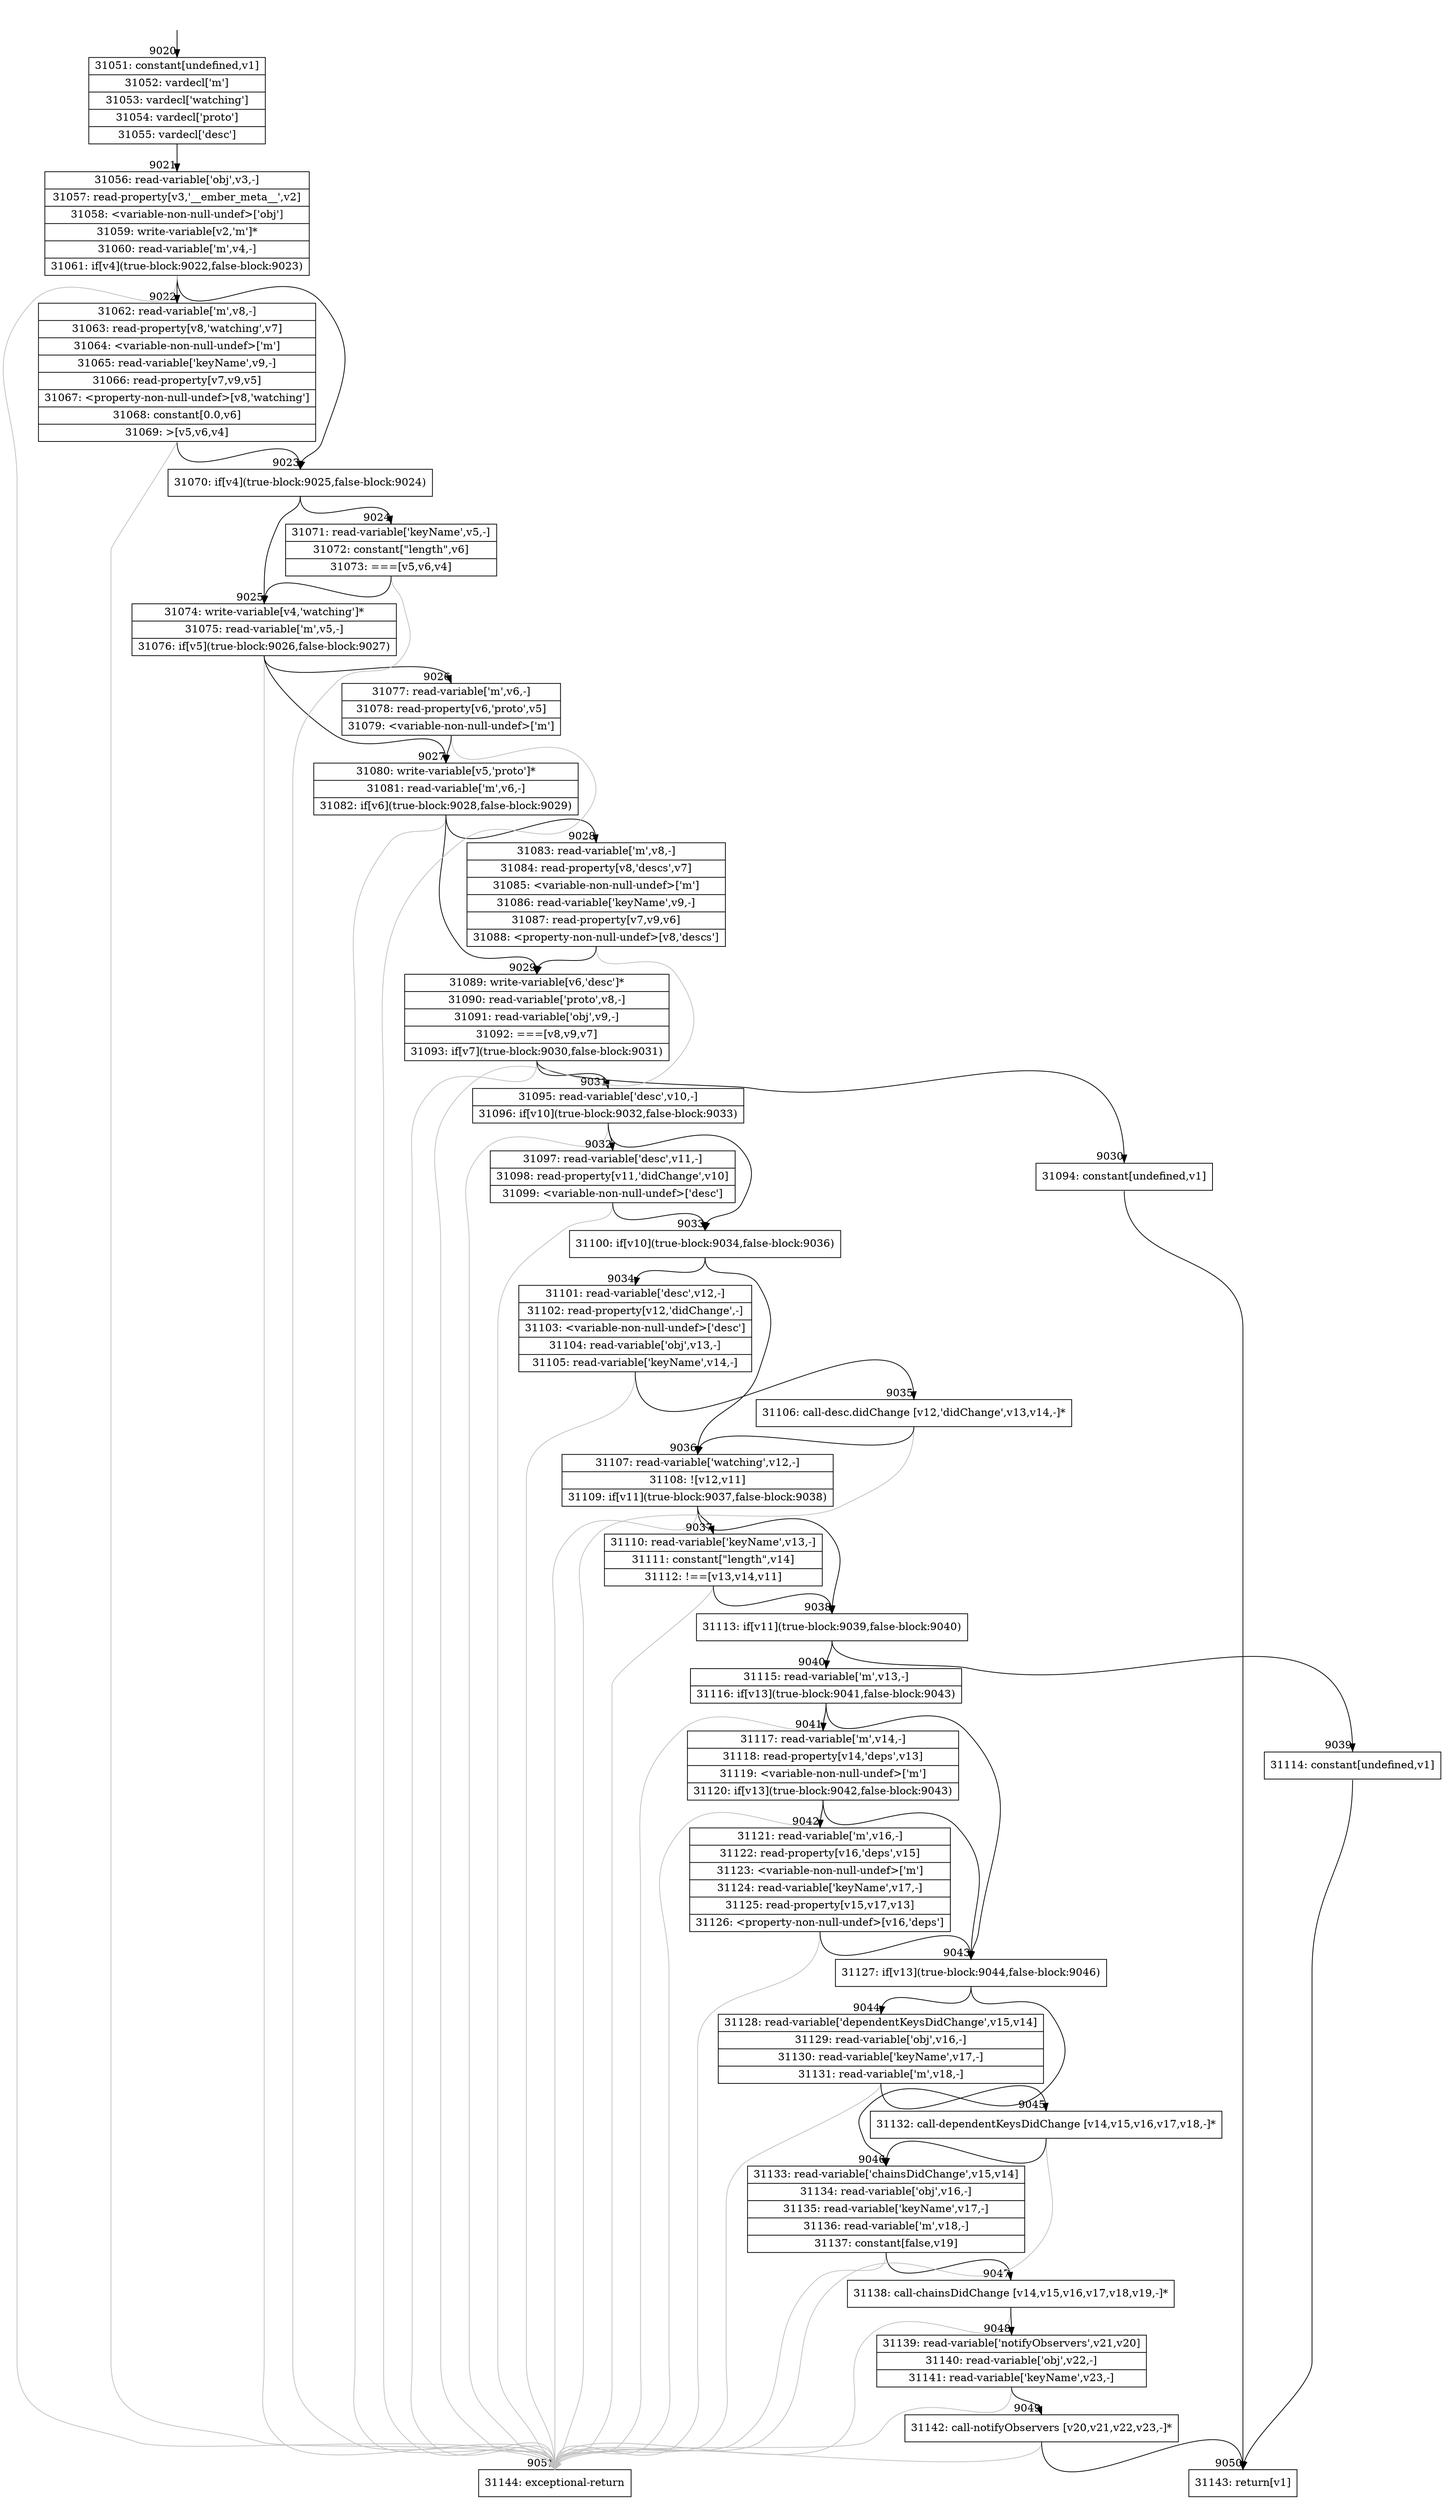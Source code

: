 digraph {
rankdir="TD"
BB_entry768[shape=none,label=""];
BB_entry768 -> BB9020 [tailport=s, headport=n, headlabel="    9020"]
BB9020 [shape=record label="{31051: constant[undefined,v1]|31052: vardecl['m']|31053: vardecl['watching']|31054: vardecl['proto']|31055: vardecl['desc']}" ] 
BB9020 -> BB9021 [tailport=s, headport=n, headlabel="      9021"]
BB9021 [shape=record label="{31056: read-variable['obj',v3,-]|31057: read-property[v3,'__ember_meta__',v2]|31058: \<variable-non-null-undef\>['obj']|31059: write-variable[v2,'m']*|31060: read-variable['m',v4,-]|31061: if[v4](true-block:9022,false-block:9023)}" ] 
BB9021 -> BB9023 [tailport=s, headport=n, headlabel="      9023"]
BB9021 -> BB9022 [tailport=s, headport=n, headlabel="      9022"]
BB9021 -> BB9051 [tailport=s, headport=n, color=gray, headlabel="      9051"]
BB9022 [shape=record label="{31062: read-variable['m',v8,-]|31063: read-property[v8,'watching',v7]|31064: \<variable-non-null-undef\>['m']|31065: read-variable['keyName',v9,-]|31066: read-property[v7,v9,v5]|31067: \<property-non-null-undef\>[v8,'watching']|31068: constant[0.0,v6]|31069: \>[v5,v6,v4]}" ] 
BB9022 -> BB9023 [tailport=s, headport=n]
BB9022 -> BB9051 [tailport=s, headport=n, color=gray]
BB9023 [shape=record label="{31070: if[v4](true-block:9025,false-block:9024)}" ] 
BB9023 -> BB9025 [tailport=s, headport=n, headlabel="      9025"]
BB9023 -> BB9024 [tailport=s, headport=n, headlabel="      9024"]
BB9024 [shape=record label="{31071: read-variable['keyName',v5,-]|31072: constant[\"length\",v6]|31073: ===[v5,v6,v4]}" ] 
BB9024 -> BB9025 [tailport=s, headport=n]
BB9024 -> BB9051 [tailport=s, headport=n, color=gray]
BB9025 [shape=record label="{31074: write-variable[v4,'watching']*|31075: read-variable['m',v5,-]|31076: if[v5](true-block:9026,false-block:9027)}" ] 
BB9025 -> BB9027 [tailport=s, headport=n, headlabel="      9027"]
BB9025 -> BB9026 [tailport=s, headport=n, headlabel="      9026"]
BB9025 -> BB9051 [tailport=s, headport=n, color=gray]
BB9026 [shape=record label="{31077: read-variable['m',v6,-]|31078: read-property[v6,'proto',v5]|31079: \<variable-non-null-undef\>['m']}" ] 
BB9026 -> BB9027 [tailport=s, headport=n]
BB9026 -> BB9051 [tailport=s, headport=n, color=gray]
BB9027 [shape=record label="{31080: write-variable[v5,'proto']*|31081: read-variable['m',v6,-]|31082: if[v6](true-block:9028,false-block:9029)}" ] 
BB9027 -> BB9029 [tailport=s, headport=n, headlabel="      9029"]
BB9027 -> BB9028 [tailport=s, headport=n, headlabel="      9028"]
BB9027 -> BB9051 [tailport=s, headport=n, color=gray]
BB9028 [shape=record label="{31083: read-variable['m',v8,-]|31084: read-property[v8,'descs',v7]|31085: \<variable-non-null-undef\>['m']|31086: read-variable['keyName',v9,-]|31087: read-property[v7,v9,v6]|31088: \<property-non-null-undef\>[v8,'descs']}" ] 
BB9028 -> BB9029 [tailport=s, headport=n]
BB9028 -> BB9051 [tailport=s, headport=n, color=gray]
BB9029 [shape=record label="{31089: write-variable[v6,'desc']*|31090: read-variable['proto',v8,-]|31091: read-variable['obj',v9,-]|31092: ===[v8,v9,v7]|31093: if[v7](true-block:9030,false-block:9031)}" ] 
BB9029 -> BB9030 [tailport=s, headport=n, headlabel="      9030"]
BB9029 -> BB9031 [tailport=s, headport=n, headlabel="      9031"]
BB9029 -> BB9051 [tailport=s, headport=n, color=gray]
BB9030 [shape=record label="{31094: constant[undefined,v1]}" ] 
BB9030 -> BB9050 [tailport=s, headport=n, headlabel="      9050"]
BB9031 [shape=record label="{31095: read-variable['desc',v10,-]|31096: if[v10](true-block:9032,false-block:9033)}" ] 
BB9031 -> BB9033 [tailport=s, headport=n, headlabel="      9033"]
BB9031 -> BB9032 [tailport=s, headport=n, headlabel="      9032"]
BB9031 -> BB9051 [tailport=s, headport=n, color=gray]
BB9032 [shape=record label="{31097: read-variable['desc',v11,-]|31098: read-property[v11,'didChange',v10]|31099: \<variable-non-null-undef\>['desc']}" ] 
BB9032 -> BB9033 [tailport=s, headport=n]
BB9032 -> BB9051 [tailport=s, headport=n, color=gray]
BB9033 [shape=record label="{31100: if[v10](true-block:9034,false-block:9036)}" ] 
BB9033 -> BB9034 [tailport=s, headport=n, headlabel="      9034"]
BB9033 -> BB9036 [tailport=s, headport=n, headlabel="      9036"]
BB9034 [shape=record label="{31101: read-variable['desc',v12,-]|31102: read-property[v12,'didChange',-]|31103: \<variable-non-null-undef\>['desc']|31104: read-variable['obj',v13,-]|31105: read-variable['keyName',v14,-]}" ] 
BB9034 -> BB9035 [tailport=s, headport=n, headlabel="      9035"]
BB9034 -> BB9051 [tailport=s, headport=n, color=gray]
BB9035 [shape=record label="{31106: call-desc.didChange [v12,'didChange',v13,v14,-]*}" ] 
BB9035 -> BB9036 [tailport=s, headport=n]
BB9035 -> BB9051 [tailport=s, headport=n, color=gray]
BB9036 [shape=record label="{31107: read-variable['watching',v12,-]|31108: ![v12,v11]|31109: if[v11](true-block:9037,false-block:9038)}" ] 
BB9036 -> BB9038 [tailport=s, headport=n, headlabel="      9038"]
BB9036 -> BB9037 [tailport=s, headport=n, headlabel="      9037"]
BB9036 -> BB9051 [tailport=s, headport=n, color=gray]
BB9037 [shape=record label="{31110: read-variable['keyName',v13,-]|31111: constant[\"length\",v14]|31112: !==[v13,v14,v11]}" ] 
BB9037 -> BB9038 [tailport=s, headport=n]
BB9037 -> BB9051 [tailport=s, headport=n, color=gray]
BB9038 [shape=record label="{31113: if[v11](true-block:9039,false-block:9040)}" ] 
BB9038 -> BB9039 [tailport=s, headport=n, headlabel="      9039"]
BB9038 -> BB9040 [tailport=s, headport=n, headlabel="      9040"]
BB9039 [shape=record label="{31114: constant[undefined,v1]}" ] 
BB9039 -> BB9050 [tailport=s, headport=n]
BB9040 [shape=record label="{31115: read-variable['m',v13,-]|31116: if[v13](true-block:9041,false-block:9043)}" ] 
BB9040 -> BB9043 [tailport=s, headport=n, headlabel="      9043"]
BB9040 -> BB9041 [tailport=s, headport=n, headlabel="      9041"]
BB9040 -> BB9051 [tailport=s, headport=n, color=gray]
BB9041 [shape=record label="{31117: read-variable['m',v14,-]|31118: read-property[v14,'deps',v13]|31119: \<variable-non-null-undef\>['m']|31120: if[v13](true-block:9042,false-block:9043)}" ] 
BB9041 -> BB9043 [tailport=s, headport=n]
BB9041 -> BB9042 [tailport=s, headport=n, headlabel="      9042"]
BB9041 -> BB9051 [tailport=s, headport=n, color=gray]
BB9042 [shape=record label="{31121: read-variable['m',v16,-]|31122: read-property[v16,'deps',v15]|31123: \<variable-non-null-undef\>['m']|31124: read-variable['keyName',v17,-]|31125: read-property[v15,v17,v13]|31126: \<property-non-null-undef\>[v16,'deps']}" ] 
BB9042 -> BB9043 [tailport=s, headport=n]
BB9042 -> BB9051 [tailport=s, headport=n, color=gray]
BB9043 [shape=record label="{31127: if[v13](true-block:9044,false-block:9046)}" ] 
BB9043 -> BB9044 [tailport=s, headport=n, headlabel="      9044"]
BB9043 -> BB9046 [tailport=s, headport=n, headlabel="      9046"]
BB9044 [shape=record label="{31128: read-variable['dependentKeysDidChange',v15,v14]|31129: read-variable['obj',v16,-]|31130: read-variable['keyName',v17,-]|31131: read-variable['m',v18,-]}" ] 
BB9044 -> BB9045 [tailport=s, headport=n, headlabel="      9045"]
BB9044 -> BB9051 [tailport=s, headport=n, color=gray]
BB9045 [shape=record label="{31132: call-dependentKeysDidChange [v14,v15,v16,v17,v18,-]*}" ] 
BB9045 -> BB9046 [tailport=s, headport=n]
BB9045 -> BB9051 [tailport=s, headport=n, color=gray]
BB9046 [shape=record label="{31133: read-variable['chainsDidChange',v15,v14]|31134: read-variable['obj',v16,-]|31135: read-variable['keyName',v17,-]|31136: read-variable['m',v18,-]|31137: constant[false,v19]}" ] 
BB9046 -> BB9047 [tailport=s, headport=n, headlabel="      9047"]
BB9046 -> BB9051 [tailport=s, headport=n, color=gray]
BB9047 [shape=record label="{31138: call-chainsDidChange [v14,v15,v16,v17,v18,v19,-]*}" ] 
BB9047 -> BB9048 [tailport=s, headport=n, headlabel="      9048"]
BB9047 -> BB9051 [tailport=s, headport=n, color=gray]
BB9048 [shape=record label="{31139: read-variable['notifyObservers',v21,v20]|31140: read-variable['obj',v22,-]|31141: read-variable['keyName',v23,-]}" ] 
BB9048 -> BB9049 [tailport=s, headport=n, headlabel="      9049"]
BB9048 -> BB9051 [tailport=s, headport=n, color=gray]
BB9049 [shape=record label="{31142: call-notifyObservers [v20,v21,v22,v23,-]*}" ] 
BB9049 -> BB9050 [tailport=s, headport=n]
BB9049 -> BB9051 [tailport=s, headport=n, color=gray]
BB9050 [shape=record label="{31143: return[v1]}" ] 
BB9051 [shape=record label="{31144: exceptional-return}" ] 
//#$~ 16135
}

